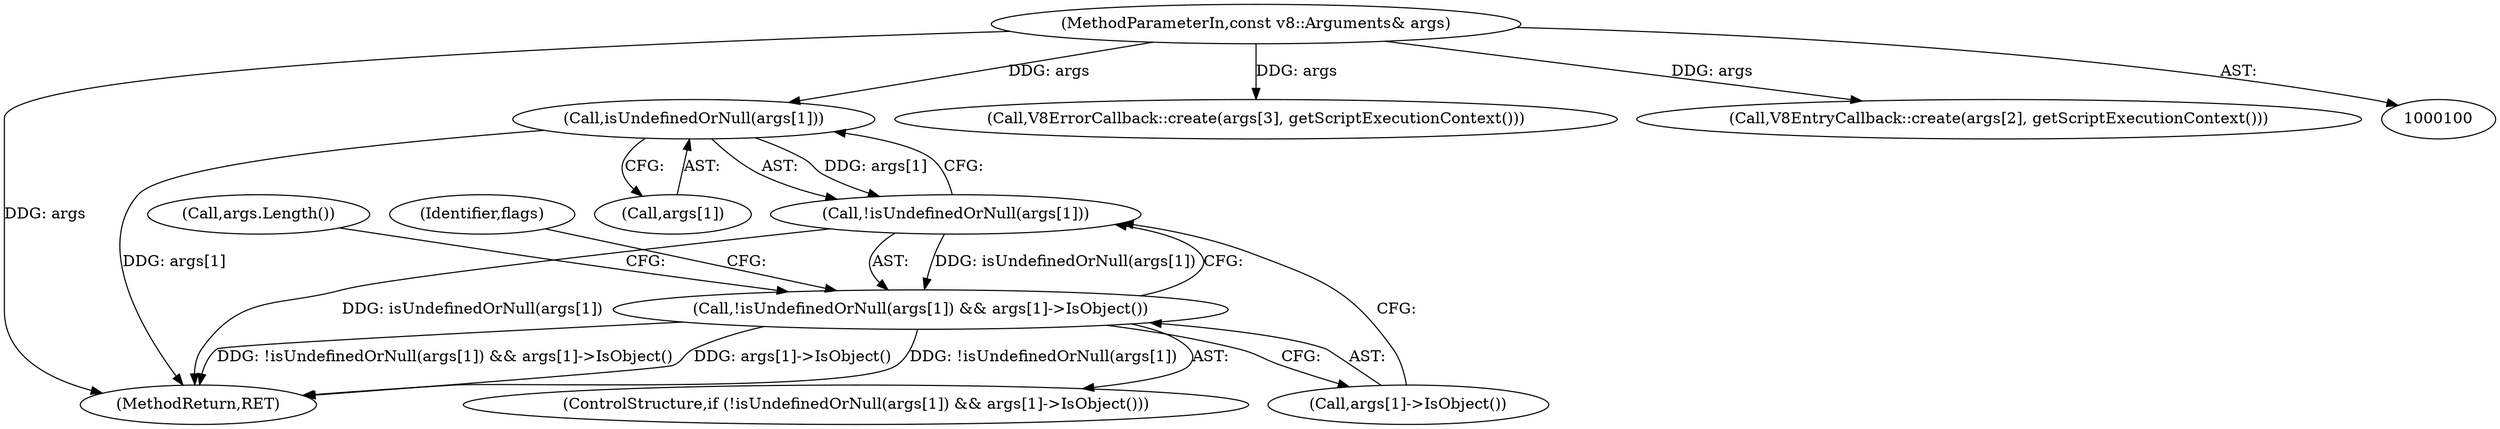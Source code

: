 digraph "0_Chrome_e9372a1bfd3588a80fcf49aa07321f0971dd6091_50@array" {
"1000127" [label="(Call,isUndefinedOrNull(args[1]))"];
"1000101" [label="(MethodParameterIn,const v8::Arguments& args)"];
"1000126" [label="(Call,!isUndefinedOrNull(args[1]))"];
"1000125" [label="(Call,!isUndefinedOrNull(args[1]) && args[1]->IsObject())"];
"1000124" [label="(ControlStructure,if (!isUndefinedOrNull(args[1]) && args[1]->IsObject()))"];
"1000229" [label="(Call,V8ErrorCallback::create(args[3], getScriptExecutionContext()))"];
"1000134" [label="(Identifier,flags)"];
"1000126" [label="(Call,!isUndefinedOrNull(args[1]))"];
"1000131" [label="(Call,args[1]->IsObject())"];
"1000125" [label="(Call,!isUndefinedOrNull(args[1]) && args[1]->IsObject())"];
"1000127" [label="(Call,isUndefinedOrNull(args[1]))"];
"1000128" [label="(Call,args[1])"];
"1000101" [label="(MethodParameterIn,const v8::Arguments& args)"];
"1000186" [label="(Call,args.Length())"];
"1000239" [label="(MethodReturn,RET)"];
"1000203" [label="(Call,V8EntryCallback::create(args[2], getScriptExecutionContext()))"];
"1000127" -> "1000126"  [label="AST: "];
"1000127" -> "1000128"  [label="CFG: "];
"1000128" -> "1000127"  [label="AST: "];
"1000126" -> "1000127"  [label="CFG: "];
"1000127" -> "1000239"  [label="DDG: args[1]"];
"1000127" -> "1000126"  [label="DDG: args[1]"];
"1000101" -> "1000127"  [label="DDG: args"];
"1000101" -> "1000100"  [label="AST: "];
"1000101" -> "1000239"  [label="DDG: args"];
"1000101" -> "1000203"  [label="DDG: args"];
"1000101" -> "1000229"  [label="DDG: args"];
"1000126" -> "1000125"  [label="AST: "];
"1000131" -> "1000126"  [label="CFG: "];
"1000125" -> "1000126"  [label="CFG: "];
"1000126" -> "1000239"  [label="DDG: isUndefinedOrNull(args[1])"];
"1000126" -> "1000125"  [label="DDG: isUndefinedOrNull(args[1])"];
"1000125" -> "1000124"  [label="AST: "];
"1000125" -> "1000131"  [label="CFG: "];
"1000131" -> "1000125"  [label="AST: "];
"1000134" -> "1000125"  [label="CFG: "];
"1000186" -> "1000125"  [label="CFG: "];
"1000125" -> "1000239"  [label="DDG: !isUndefinedOrNull(args[1])"];
"1000125" -> "1000239"  [label="DDG: !isUndefinedOrNull(args[1]) && args[1]->IsObject()"];
"1000125" -> "1000239"  [label="DDG: args[1]->IsObject()"];
}
